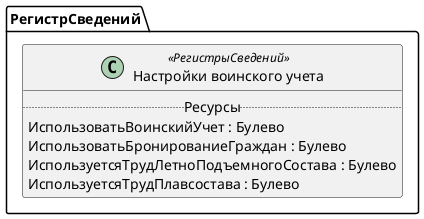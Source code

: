 ﻿@startuml НастройкиВоинскогоУчета
'!include templates.wsd
'..\include templates.wsd
class РегистрСведений.НастройкиВоинскогоУчета as "Настройки воинского учета" <<РегистрыСведений>>
{
..Ресурсы..
ИспользоватьВоинскийУчет : Булево
ИспользоватьБронированиеГраждан : Булево
ИспользуетсяТрудЛетноПодъемногоСостава : Булево
ИспользуетсяТрудПлавсостава : Булево
}
@enduml
